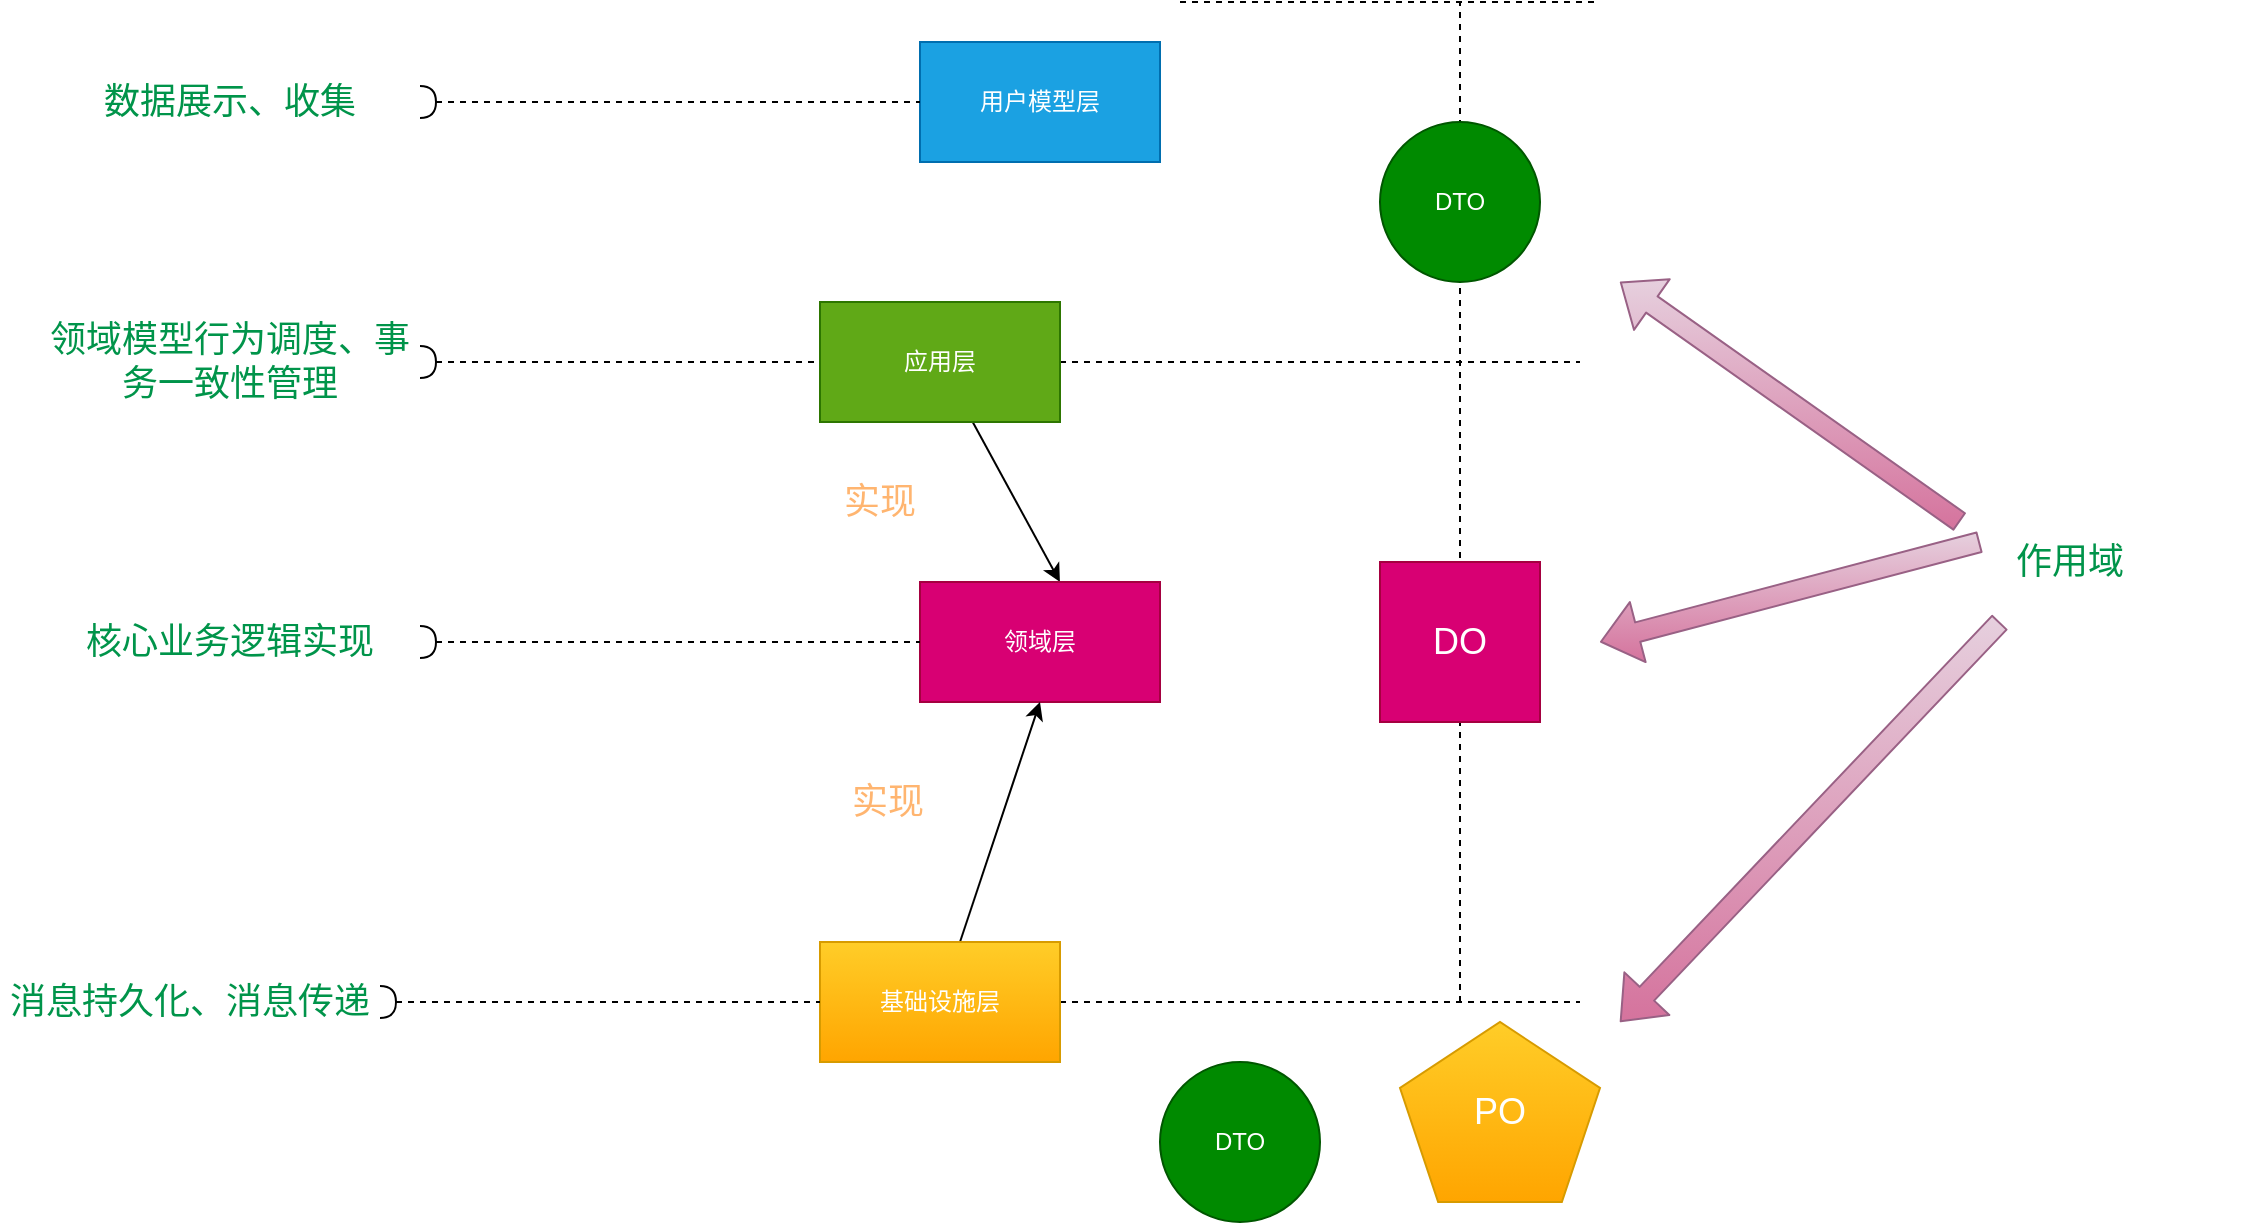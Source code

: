 <mxfile version="14.6.13" type="device"><diagram id="szyxdvBdaYpvt0XKjAjZ" name="第 1 页"><mxGraphModel dx="2253" dy="860" grid="1" gridSize="10" guides="1" tooltips="1" connect="1" arrows="1" fold="1" page="1" pageScale="1" pageWidth="827" pageHeight="1169" math="0" shadow="0"><root><mxCell id="0"/><mxCell id="1" parent="0"/><mxCell id="Uxc9FdIVklK3valHnW4p-4" value="" style="endArrow=none;dashed=1;html=1;" edge="1" parent="1"><mxGeometry width="50" height="50" relative="1" as="geometry"><mxPoint x="700" y="710" as="sourcePoint"/><mxPoint x="700" y="210" as="targetPoint"/></mxGeometry></mxCell><mxCell id="Uxc9FdIVklK3valHnW4p-1" value="用户模型层" style="rounded=0;whiteSpace=wrap;html=1;fillColor=#1ba1e2;strokeColor=#006EAF;fontColor=#ffffff;" vertex="1" parent="1"><mxGeometry x="430" y="230" width="120" height="60" as="geometry"/></mxCell><mxCell id="Uxc9FdIVklK3valHnW4p-2" value="" style="endArrow=none;dashed=1;html=1;" edge="1" parent="1"><mxGeometry width="50" height="50" relative="1" as="geometry"><mxPoint x="560" y="210" as="sourcePoint"/><mxPoint x="770" y="210" as="targetPoint"/></mxGeometry></mxCell><mxCell id="Uxc9FdIVklK3valHnW4p-5" value="数据展示、收集" style="text;html=1;strokeColor=none;fillColor=none;align=center;verticalAlign=middle;whiteSpace=wrap;rounded=0;fontColor=#00944A;fontSize=18;" vertex="1" parent="1"><mxGeometry x="-10" y="250" width="190" height="20" as="geometry"/></mxCell><mxCell id="Uxc9FdIVklK3valHnW4p-6" value="" style="endArrow=none;dashed=1;html=1;fontSize=18;fontColor=#00944A;entryX=0;entryY=0.5;entryDx=0;entryDy=0;startArrow=halfCircle;startFill=0;" edge="1" parent="1" target="Uxc9FdIVklK3valHnW4p-1"><mxGeometry width="50" height="50" relative="1" as="geometry"><mxPoint x="180" y="260" as="sourcePoint"/><mxPoint x="310" y="240" as="targetPoint"/></mxGeometry></mxCell><mxCell id="Uxc9FdIVklK3valHnW4p-7" value="" style="endArrow=none;dashed=1;html=1;exitX=1;exitY=0.5;exitDx=0;exitDy=0;" edge="1" parent="1" source="Uxc9FdIVklK3valHnW4p-9"><mxGeometry width="50" height="50" relative="1" as="geometry"><mxPoint x="550" y="390" as="sourcePoint"/><mxPoint x="760" y="390" as="targetPoint"/></mxGeometry></mxCell><mxCell id="Uxc9FdIVklK3valHnW4p-3" value="DTO" style="ellipse;whiteSpace=wrap;html=1;aspect=fixed;fillColor=#008a00;strokeColor=#005700;fontColor=#ffffff;" vertex="1" parent="1"><mxGeometry x="660" y="270" width="80" height="80" as="geometry"/></mxCell><mxCell id="Uxc9FdIVklK3valHnW4p-23" style="edgeStyle=none;rounded=0;orthogonalLoop=1;jettySize=auto;html=1;entryX=0.583;entryY=0;entryDx=0;entryDy=0;entryPerimeter=0;fontSize=18;fontColor=#FFFFFF;startArrow=none;startFill=0;" edge="1" parent="1" source="Uxc9FdIVklK3valHnW4p-9" target="Uxc9FdIVklK3valHnW4p-14"><mxGeometry relative="1" as="geometry"/></mxCell><mxCell id="Uxc9FdIVklK3valHnW4p-9" value="应用层" style="rounded=0;whiteSpace=wrap;html=1;fillColor=#60a917;strokeColor=#2D7600;fontColor=#ffffff;" vertex="1" parent="1"><mxGeometry x="380" y="360" width="120" height="60" as="geometry"/></mxCell><mxCell id="Uxc9FdIVklK3valHnW4p-10" value="领域模型行为调度、事务一致性管理" style="text;html=1;strokeColor=none;fillColor=none;align=center;verticalAlign=middle;whiteSpace=wrap;rounded=0;fontColor=#00944A;fontSize=18;" vertex="1" parent="1"><mxGeometry x="-10" y="380" width="190" height="20" as="geometry"/></mxCell><mxCell id="Uxc9FdIVklK3valHnW4p-11" value="" style="endArrow=none;dashed=1;html=1;fontSize=18;fontColor=#00944A;entryX=0;entryY=0.5;entryDx=0;entryDy=0;startArrow=halfCircle;startFill=0;" edge="1" parent="1" target="Uxc9FdIVklK3valHnW4p-9"><mxGeometry width="50" height="50" relative="1" as="geometry"><mxPoint x="180" y="390" as="sourcePoint"/><mxPoint x="310" y="370" as="targetPoint"/></mxGeometry></mxCell><mxCell id="Uxc9FdIVklK3valHnW4p-12" value="DO" style="whiteSpace=wrap;html=1;aspect=fixed;fontSize=18;fillColor=#d80073;strokeColor=#A50040;fontColor=#ffffff;" vertex="1" parent="1"><mxGeometry x="660" y="490" width="80" height="80" as="geometry"/></mxCell><mxCell id="Uxc9FdIVklK3valHnW4p-14" value="领域层" style="rounded=0;whiteSpace=wrap;html=1;fillColor=#d80073;strokeColor=#A50040;fontColor=#ffffff;" vertex="1" parent="1"><mxGeometry x="430" y="500" width="120" height="60" as="geometry"/></mxCell><mxCell id="Uxc9FdIVklK3valHnW4p-15" value="核心业务逻辑实现" style="text;html=1;strokeColor=none;fillColor=none;align=center;verticalAlign=middle;whiteSpace=wrap;rounded=0;fontColor=#00944A;fontSize=18;" vertex="1" parent="1"><mxGeometry x="-10" y="520" width="190" height="20" as="geometry"/></mxCell><mxCell id="Uxc9FdIVklK3valHnW4p-16" value="" style="endArrow=none;dashed=1;html=1;fontSize=18;fontColor=#00944A;entryX=0;entryY=0.5;entryDx=0;entryDy=0;startArrow=halfCircle;startFill=0;" edge="1" parent="1" target="Uxc9FdIVklK3valHnW4p-14"><mxGeometry width="50" height="50" relative="1" as="geometry"><mxPoint x="180" y="530" as="sourcePoint"/><mxPoint x="310" y="510" as="targetPoint"/></mxGeometry></mxCell><mxCell id="Uxc9FdIVklK3valHnW4p-17" value="" style="endArrow=none;dashed=1;html=1;exitX=1;exitY=0.5;exitDx=0;exitDy=0;" edge="1" parent="1" source="Uxc9FdIVklK3valHnW4p-18"><mxGeometry width="50" height="50" relative="1" as="geometry"><mxPoint x="550" y="710" as="sourcePoint"/><mxPoint x="760" y="710" as="targetPoint"/></mxGeometry></mxCell><mxCell id="Uxc9FdIVklK3valHnW4p-22" style="rounded=0;orthogonalLoop=1;jettySize=auto;html=1;entryX=0.5;entryY=1;entryDx=0;entryDy=0;fontSize=18;fontColor=#FFFFFF;startArrow=none;startFill=0;" edge="1" parent="1" source="Uxc9FdIVklK3valHnW4p-18" target="Uxc9FdIVklK3valHnW4p-14"><mxGeometry relative="1" as="geometry"/></mxCell><mxCell id="Uxc9FdIVklK3valHnW4p-18" value="基础设施层" style="rounded=0;whiteSpace=wrap;html=1;fillColor=#ffcd28;strokeColor=#d79b00;gradientColor=#ffa500;fontColor=#FFFFFF;" vertex="1" parent="1"><mxGeometry x="380" y="680" width="120" height="60" as="geometry"/></mxCell><mxCell id="Uxc9FdIVklK3valHnW4p-19" value="消息持久化、消息传递" style="text;html=1;strokeColor=none;fillColor=none;align=center;verticalAlign=middle;whiteSpace=wrap;rounded=0;fontColor=#00944A;fontSize=18;" vertex="1" parent="1"><mxGeometry x="-30" y="700" width="190" height="20" as="geometry"/></mxCell><mxCell id="Uxc9FdIVklK3valHnW4p-20" value="" style="endArrow=none;dashed=1;html=1;fontSize=18;fontColor=#00944A;entryX=0;entryY=0.5;entryDx=0;entryDy=0;startArrow=halfCircle;startFill=0;exitX=1;exitY=0.5;exitDx=0;exitDy=0;" edge="1" parent="1" target="Uxc9FdIVklK3valHnW4p-18" source="Uxc9FdIVklK3valHnW4p-19"><mxGeometry width="50" height="50" relative="1" as="geometry"><mxPoint x="160" y="700" as="sourcePoint"/><mxPoint x="290" y="680" as="targetPoint"/></mxGeometry></mxCell><mxCell id="Uxc9FdIVklK3valHnW4p-24" value="实现" style="text;html=1;strokeColor=none;fillColor=none;align=center;verticalAlign=middle;whiteSpace=wrap;rounded=0;fontSize=18;fontColor=#FFB570;" vertex="1" parent="1"><mxGeometry x="380" y="450" width="60" height="20" as="geometry"/></mxCell><mxCell id="Uxc9FdIVklK3valHnW4p-25" value="实现" style="text;html=1;strokeColor=none;fillColor=none;align=center;verticalAlign=middle;whiteSpace=wrap;rounded=0;fontSize=18;fontColor=#FFB570;" vertex="1" parent="1"><mxGeometry x="384" y="600" width="60" height="20" as="geometry"/></mxCell><mxCell id="Uxc9FdIVklK3valHnW4p-26" value="DTO" style="ellipse;whiteSpace=wrap;html=1;aspect=fixed;fillColor=#008a00;strokeColor=#005700;fontColor=#ffffff;" vertex="1" parent="1"><mxGeometry x="550" y="740" width="80" height="80" as="geometry"/></mxCell><mxCell id="Uxc9FdIVklK3valHnW4p-27" value="PO" style="whiteSpace=wrap;html=1;shape=mxgraph.basic.pentagon;fontSize=18;gradientColor=#ffa500;fillColor=#ffcd28;strokeColor=#d79b00;fontColor=#FFFFFF;" vertex="1" parent="1"><mxGeometry x="670" y="720" width="100" height="90" as="geometry"/></mxCell><mxCell id="Uxc9FdIVklK3valHnW4p-28" value="作用域" style="text;html=1;strokeColor=none;fillColor=none;align=center;verticalAlign=middle;whiteSpace=wrap;rounded=0;fontColor=#00944A;fontSize=18;" vertex="1" parent="1"><mxGeometry x="910" y="480" width="190" height="20" as="geometry"/></mxCell><mxCell id="Uxc9FdIVklK3valHnW4p-30" value="" style="shape=flexArrow;endArrow=classic;html=1;fontSize=18;fontColor=#FFFFFF;gradientColor=#d5739d;fillColor=#e6d0de;strokeColor=#996185;" edge="1" parent="1"><mxGeometry width="50" height="50" relative="1" as="geometry"><mxPoint x="950" y="470" as="sourcePoint"/><mxPoint x="780" y="350" as="targetPoint"/></mxGeometry></mxCell><mxCell id="Uxc9FdIVklK3valHnW4p-31" value="" style="shape=flexArrow;endArrow=classic;html=1;fontSize=18;fontColor=#FFFFFF;gradientColor=#d5739d;fillColor=#e6d0de;strokeColor=#996185;" edge="1" parent="1"><mxGeometry width="50" height="50" relative="1" as="geometry"><mxPoint x="960" y="480" as="sourcePoint"/><mxPoint x="770" y="530" as="targetPoint"/></mxGeometry></mxCell><mxCell id="Uxc9FdIVklK3valHnW4p-32" value="" style="shape=flexArrow;endArrow=classic;html=1;fontSize=18;fontColor=#FFFFFF;gradientColor=#d5739d;fillColor=#e6d0de;strokeColor=#996185;" edge="1" parent="1"><mxGeometry width="50" height="50" relative="1" as="geometry"><mxPoint x="970" y="520" as="sourcePoint"/><mxPoint x="780" y="720" as="targetPoint"/></mxGeometry></mxCell></root></mxGraphModel></diagram></mxfile>